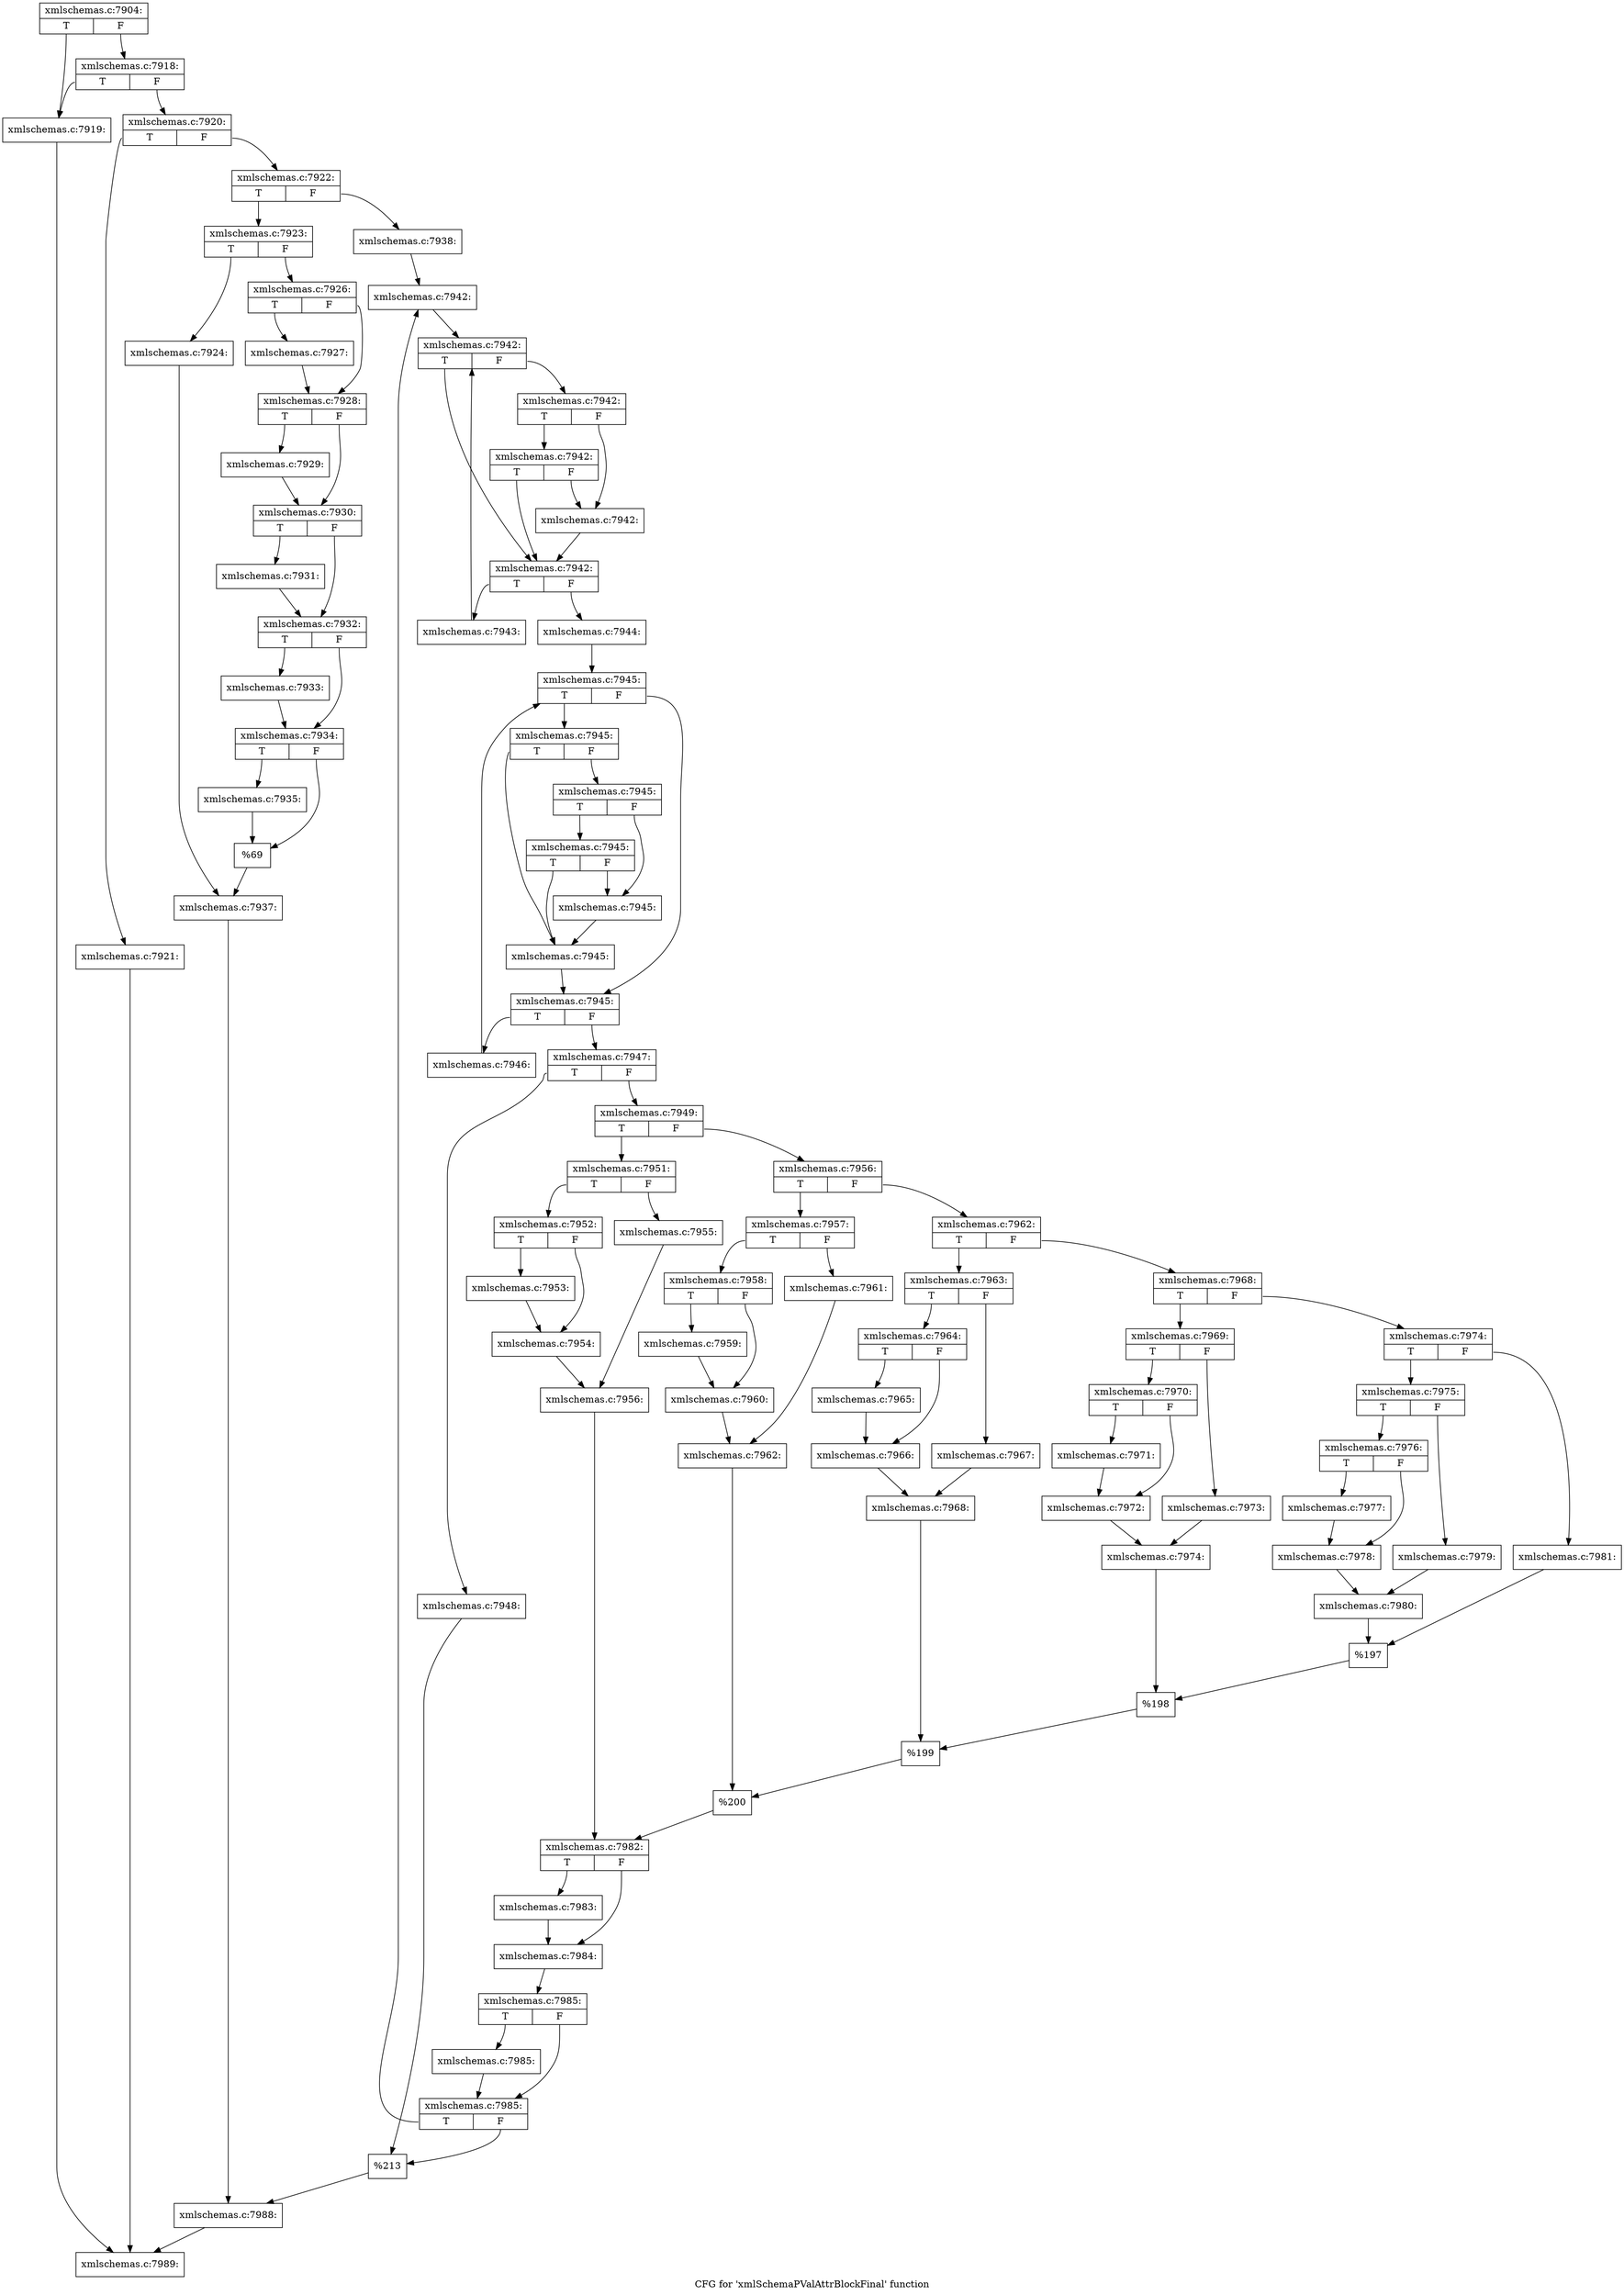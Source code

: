 digraph "CFG for 'xmlSchemaPValAttrBlockFinal' function" {
	label="CFG for 'xmlSchemaPValAttrBlockFinal' function";

	Node0x4cbc1f0 [shape=record,label="{xmlschemas.c:7904:|{<s0>T|<s1>F}}"];
	Node0x4cbc1f0:s0 -> Node0x4cc8c20;
	Node0x4cbc1f0:s1 -> Node0x4cc8cc0;
	Node0x4cc8cc0 [shape=record,label="{xmlschemas.c:7918:|{<s0>T|<s1>F}}"];
	Node0x4cc8cc0:s0 -> Node0x4cc8c20;
	Node0x4cc8cc0:s1 -> Node0x4cc8c70;
	Node0x4cc8c20 [shape=record,label="{xmlschemas.c:7919:}"];
	Node0x4cc8c20 -> Node0x4cc59c0;
	Node0x4cc8c70 [shape=record,label="{xmlschemas.c:7920:|{<s0>T|<s1>F}}"];
	Node0x4cc8c70:s0 -> Node0x4cc9410;
	Node0x4cc8c70:s1 -> Node0x4cc9460;
	Node0x4cc9410 [shape=record,label="{xmlschemas.c:7921:}"];
	Node0x4cc9410 -> Node0x4cc59c0;
	Node0x4cc9460 [shape=record,label="{xmlschemas.c:7922:|{<s0>T|<s1>F}}"];
	Node0x4cc9460:s0 -> Node0x4cc9a70;
	Node0x4cc9460:s1 -> Node0x4cc9b10;
	Node0x4cc9a70 [shape=record,label="{xmlschemas.c:7923:|{<s0>T|<s1>F}}"];
	Node0x4cc9a70:s0 -> Node0x4cca0b0;
	Node0x4cc9a70:s1 -> Node0x4cca150;
	Node0x4cca0b0 [shape=record,label="{xmlschemas.c:7924:}"];
	Node0x4cca0b0 -> Node0x4cca100;
	Node0x4cca150 [shape=record,label="{xmlschemas.c:7926:|{<s0>T|<s1>F}}"];
	Node0x4cca150:s0 -> Node0x4cca820;
	Node0x4cca150:s1 -> Node0x4cca870;
	Node0x4cca820 [shape=record,label="{xmlschemas.c:7927:}"];
	Node0x4cca820 -> Node0x4cca870;
	Node0x4cca870 [shape=record,label="{xmlschemas.c:7928:|{<s0>T|<s1>F}}"];
	Node0x4cca870:s0 -> Node0x4ccaf00;
	Node0x4cca870:s1 -> Node0x4ccaf50;
	Node0x4ccaf00 [shape=record,label="{xmlschemas.c:7929:}"];
	Node0x4ccaf00 -> Node0x4ccaf50;
	Node0x4ccaf50 [shape=record,label="{xmlschemas.c:7930:|{<s0>T|<s1>F}}"];
	Node0x4ccaf50:s0 -> Node0x4ccb5e0;
	Node0x4ccaf50:s1 -> Node0x4ccb630;
	Node0x4ccb5e0 [shape=record,label="{xmlschemas.c:7931:}"];
	Node0x4ccb5e0 -> Node0x4ccb630;
	Node0x4ccb630 [shape=record,label="{xmlschemas.c:7932:|{<s0>T|<s1>F}}"];
	Node0x4ccb630:s0 -> Node0x4ccbcc0;
	Node0x4ccb630:s1 -> Node0x4ccbd10;
	Node0x4ccbcc0 [shape=record,label="{xmlschemas.c:7933:}"];
	Node0x4ccbcc0 -> Node0x4ccbd10;
	Node0x4ccbd10 [shape=record,label="{xmlschemas.c:7934:|{<s0>T|<s1>F}}"];
	Node0x4ccbd10:s0 -> Node0x4ccc3a0;
	Node0x4ccbd10:s1 -> Node0x4ccc3f0;
	Node0x4ccc3a0 [shape=record,label="{xmlschemas.c:7935:}"];
	Node0x4ccc3a0 -> Node0x4ccc3f0;
	Node0x4ccc3f0 [shape=record,label="{%69}"];
	Node0x4ccc3f0 -> Node0x4cca100;
	Node0x4cca100 [shape=record,label="{xmlschemas.c:7937:}"];
	Node0x4cca100 -> Node0x4cc9ac0;
	Node0x4cc9b10 [shape=record,label="{xmlschemas.c:7938:}"];
	Node0x4cc9b10 -> Node0x4ccd620;
	Node0x4ccd620 [shape=record,label="{xmlschemas.c:7942:}"];
	Node0x4ccd620 -> Node0x4ccd8e0;
	Node0x4ccd8e0 [shape=record,label="{xmlschemas.c:7942:|{<s0>T|<s1>F}}"];
	Node0x4ccd8e0:s0 -> Node0x4ccda80;
	Node0x4ccd8e0:s1 -> Node0x4ccdb20;
	Node0x4ccdb20 [shape=record,label="{xmlschemas.c:7942:|{<s0>T|<s1>F}}"];
	Node0x4ccdb20:s0 -> Node0x4ccdd80;
	Node0x4ccdb20:s1 -> Node0x4ccdad0;
	Node0x4ccdd80 [shape=record,label="{xmlschemas.c:7942:|{<s0>T|<s1>F}}"];
	Node0x4ccdd80:s0 -> Node0x4ccda80;
	Node0x4ccdd80:s1 -> Node0x4ccdad0;
	Node0x4ccdad0 [shape=record,label="{xmlschemas.c:7942:}"];
	Node0x4ccdad0 -> Node0x4ccda80;
	Node0x4ccda80 [shape=record,label="{xmlschemas.c:7942:|{<s0>T|<s1>F}}"];
	Node0x4ccda80:s0 -> Node0x4cce1b0;
	Node0x4ccda80:s1 -> Node0x4ccda00;
	Node0x4cce1b0 [shape=record,label="{xmlschemas.c:7943:}"];
	Node0x4cce1b0 -> Node0x4ccd8e0;
	Node0x4ccda00 [shape=record,label="{xmlschemas.c:7944:}"];
	Node0x4ccda00 -> Node0x4cce8e0;
	Node0x4cce8e0 [shape=record,label="{xmlschemas.c:7945:|{<s0>T|<s1>F}}"];
	Node0x4cce8e0:s0 -> Node0x4ccebd0;
	Node0x4cce8e0:s1 -> Node0x4cceb80;
	Node0x4ccebd0 [shape=record,label="{xmlschemas.c:7945:|{<s0>T|<s1>F}}"];
	Node0x4ccebd0:s0 -> Node0x4ccf000;
	Node0x4ccebd0:s1 -> Node0x4ccf0a0;
	Node0x4ccf0a0 [shape=record,label="{xmlschemas.c:7945:|{<s0>T|<s1>F}}"];
	Node0x4ccf0a0:s0 -> Node0x4ccf300;
	Node0x4ccf0a0:s1 -> Node0x4ccf050;
	Node0x4ccf300 [shape=record,label="{xmlschemas.c:7945:|{<s0>T|<s1>F}}"];
	Node0x4ccf300:s0 -> Node0x4ccf000;
	Node0x4ccf300:s1 -> Node0x4ccf050;
	Node0x4ccf050 [shape=record,label="{xmlschemas.c:7945:}"];
	Node0x4ccf050 -> Node0x4ccf000;
	Node0x4ccf000 [shape=record,label="{xmlschemas.c:7945:}"];
	Node0x4ccf000 -> Node0x4cceb80;
	Node0x4cceb80 [shape=record,label="{xmlschemas.c:7945:|{<s0>T|<s1>F}}"];
	Node0x4cceb80:s0 -> Node0x4ccf7b0;
	Node0x4cceb80:s1 -> Node0x4cceb00;
	Node0x4ccf7b0 [shape=record,label="{xmlschemas.c:7946:}"];
	Node0x4ccf7b0 -> Node0x4cce8e0;
	Node0x4cceb00 [shape=record,label="{xmlschemas.c:7947:|{<s0>T|<s1>F}}"];
	Node0x4cceb00:s0 -> Node0x4ccfe80;
	Node0x4cceb00:s1 -> Node0x4ccfed0;
	Node0x4ccfe80 [shape=record,label="{xmlschemas.c:7948:}"];
	Node0x4ccfe80 -> Node0x4ccd580;
	Node0x4ccfed0 [shape=record,label="{xmlschemas.c:7949:|{<s0>T|<s1>F}}"];
	Node0x4ccfed0:s0 -> Node0x4cd0b70;
	Node0x4ccfed0:s1 -> Node0x4cd11c0;
	Node0x4cd0b70 [shape=record,label="{xmlschemas.c:7951:|{<s0>T|<s1>F}}"];
	Node0x4cd0b70:s0 -> Node0x4cd1520;
	Node0x4cd0b70:s1 -> Node0x4cd15c0;
	Node0x4cd1520 [shape=record,label="{xmlschemas.c:7952:|{<s0>T|<s1>F}}"];
	Node0x4cd1520:s0 -> Node0x4cd1870;
	Node0x4cd1520:s1 -> Node0x4cd18c0;
	Node0x4cd1870 [shape=record,label="{xmlschemas.c:7953:}"];
	Node0x4cd1870 -> Node0x4cd18c0;
	Node0x4cd18c0 [shape=record,label="{xmlschemas.c:7954:}"];
	Node0x4cd18c0 -> Node0x4cd1570;
	Node0x4cd15c0 [shape=record,label="{xmlschemas.c:7955:}"];
	Node0x4cd15c0 -> Node0x4cd1570;
	Node0x4cd1570 [shape=record,label="{xmlschemas.c:7956:}"];
	Node0x4cd1570 -> Node0x4cd1170;
	Node0x4cd11c0 [shape=record,label="{xmlschemas.c:7956:|{<s0>T|<s1>F}}"];
	Node0x4cd11c0:s0 -> Node0x4cd23a0;
	Node0x4cd11c0:s1 -> Node0x4cd2440;
	Node0x4cd23a0 [shape=record,label="{xmlschemas.c:7957:|{<s0>T|<s1>F}}"];
	Node0x4cd23a0:s0 -> Node0x4cd2950;
	Node0x4cd23a0:s1 -> Node0x4cd29f0;
	Node0x4cd2950 [shape=record,label="{xmlschemas.c:7958:|{<s0>T|<s1>F}}"];
	Node0x4cd2950:s0 -> Node0x4cd2d60;
	Node0x4cd2950:s1 -> Node0x4cd2db0;
	Node0x4cd2d60 [shape=record,label="{xmlschemas.c:7959:}"];
	Node0x4cd2d60 -> Node0x4cd2db0;
	Node0x4cd2db0 [shape=record,label="{xmlschemas.c:7960:}"];
	Node0x4cd2db0 -> Node0x4cd29a0;
	Node0x4cd29f0 [shape=record,label="{xmlschemas.c:7961:}"];
	Node0x4cd29f0 -> Node0x4cd29a0;
	Node0x4cd29a0 [shape=record,label="{xmlschemas.c:7962:}"];
	Node0x4cd29a0 -> Node0x4cd23f0;
	Node0x4cd2440 [shape=record,label="{xmlschemas.c:7962:|{<s0>T|<s1>F}}"];
	Node0x4cd2440:s0 -> Node0x4cd3890;
	Node0x4cd2440:s1 -> Node0x4cd3930;
	Node0x4cd3890 [shape=record,label="{xmlschemas.c:7963:|{<s0>T|<s1>F}}"];
	Node0x4cd3890:s0 -> Node0x4cd3e40;
	Node0x4cd3890:s1 -> Node0x4cd3ee0;
	Node0x4cd3e40 [shape=record,label="{xmlschemas.c:7964:|{<s0>T|<s1>F}}"];
	Node0x4cd3e40:s0 -> Node0x4cd4250;
	Node0x4cd3e40:s1 -> Node0x4cd42a0;
	Node0x4cd4250 [shape=record,label="{xmlschemas.c:7965:}"];
	Node0x4cd4250 -> Node0x4cd42a0;
	Node0x4cd42a0 [shape=record,label="{xmlschemas.c:7966:}"];
	Node0x4cd42a0 -> Node0x4cd3e90;
	Node0x4cd3ee0 [shape=record,label="{xmlschemas.c:7967:}"];
	Node0x4cd3ee0 -> Node0x4cd3e90;
	Node0x4cd3e90 [shape=record,label="{xmlschemas.c:7968:}"];
	Node0x4cd3e90 -> Node0x4cd38e0;
	Node0x4cd3930 [shape=record,label="{xmlschemas.c:7968:|{<s0>T|<s1>F}}"];
	Node0x4cd3930:s0 -> Node0x4cd4d80;
	Node0x4cd3930:s1 -> Node0x4cd4e20;
	Node0x4cd4d80 [shape=record,label="{xmlschemas.c:7969:|{<s0>T|<s1>F}}"];
	Node0x4cd4d80:s0 -> Node0x4cd5300;
	Node0x4cd4d80:s1 -> Node0x4cd53a0;
	Node0x4cd5300 [shape=record,label="{xmlschemas.c:7970:|{<s0>T|<s1>F}}"];
	Node0x4cd5300:s0 -> Node0x4cd5790;
	Node0x4cd5300:s1 -> Node0x4cd57e0;
	Node0x4cd5790 [shape=record,label="{xmlschemas.c:7971:}"];
	Node0x4cd5790 -> Node0x4cd57e0;
	Node0x4cd57e0 [shape=record,label="{xmlschemas.c:7972:}"];
	Node0x4cd57e0 -> Node0x4cd5350;
	Node0x4cd53a0 [shape=record,label="{xmlschemas.c:7973:}"];
	Node0x4cd53a0 -> Node0x4cd5350;
	Node0x4cd5350 [shape=record,label="{xmlschemas.c:7974:}"];
	Node0x4cd5350 -> Node0x4cd4dd0;
	Node0x4cd4e20 [shape=record,label="{xmlschemas.c:7974:|{<s0>T|<s1>F}}"];
	Node0x4cd4e20:s0 -> Node0x4cd6300;
	Node0x4cd4e20:s1 -> Node0x4cd63a0;
	Node0x4cd6300 [shape=record,label="{xmlschemas.c:7975:|{<s0>T|<s1>F}}"];
	Node0x4cd6300:s0 -> Node0x4cd6940;
	Node0x4cd6300:s1 -> Node0x4cd69e0;
	Node0x4cd6940 [shape=record,label="{xmlschemas.c:7976:|{<s0>T|<s1>F}}"];
	Node0x4cd6940:s0 -> Node0x4cd6dd0;
	Node0x4cd6940:s1 -> Node0x4cd6e20;
	Node0x4cd6dd0 [shape=record,label="{xmlschemas.c:7977:}"];
	Node0x4cd6dd0 -> Node0x4cd6e20;
	Node0x4cd6e20 [shape=record,label="{xmlschemas.c:7978:}"];
	Node0x4cd6e20 -> Node0x4cd6990;
	Node0x4cd69e0 [shape=record,label="{xmlschemas.c:7979:}"];
	Node0x4cd69e0 -> Node0x4cd6990;
	Node0x4cd6990 [shape=record,label="{xmlschemas.c:7980:}"];
	Node0x4cd6990 -> Node0x4cd6350;
	Node0x4cd63a0 [shape=record,label="{xmlschemas.c:7981:}"];
	Node0x4cd63a0 -> Node0x4cd6350;
	Node0x4cd6350 [shape=record,label="{%197}"];
	Node0x4cd6350 -> Node0x4cd4dd0;
	Node0x4cd4dd0 [shape=record,label="{%198}"];
	Node0x4cd4dd0 -> Node0x4cd38e0;
	Node0x4cd38e0 [shape=record,label="{%199}"];
	Node0x4cd38e0 -> Node0x4cd23f0;
	Node0x4cd23f0 [shape=record,label="{%200}"];
	Node0x4cd23f0 -> Node0x4cd1170;
	Node0x4cd1170 [shape=record,label="{xmlschemas.c:7982:|{<s0>T|<s1>F}}"];
	Node0x4cd1170:s0 -> Node0x4cd7e10;
	Node0x4cd1170:s1 -> Node0x4cd7e60;
	Node0x4cd7e10 [shape=record,label="{xmlschemas.c:7983:}"];
	Node0x4cd7e10 -> Node0x4cd7e60;
	Node0x4cd7e60 [shape=record,label="{xmlschemas.c:7984:}"];
	Node0x4cd7e60 -> Node0x4ccd5d0;
	Node0x4ccd5d0 [shape=record,label="{xmlschemas.c:7985:|{<s0>T|<s1>F}}"];
	Node0x4ccd5d0:s0 -> Node0x4cd85a0;
	Node0x4ccd5d0:s1 -> Node0x4cd8550;
	Node0x4cd85a0 [shape=record,label="{xmlschemas.c:7985:}"];
	Node0x4cd85a0 -> Node0x4cd8550;
	Node0x4cd8550 [shape=record,label="{xmlschemas.c:7985:|{<s0>T|<s1>F}}"];
	Node0x4cd8550:s0 -> Node0x4ccd620;
	Node0x4cd8550:s1 -> Node0x4ccd580;
	Node0x4ccd580 [shape=record,label="{%213}"];
	Node0x4ccd580 -> Node0x4cc9ac0;
	Node0x4cc9ac0 [shape=record,label="{xmlschemas.c:7988:}"];
	Node0x4cc9ac0 -> Node0x4cc59c0;
	Node0x4cc59c0 [shape=record,label="{xmlschemas.c:7989:}"];
}
